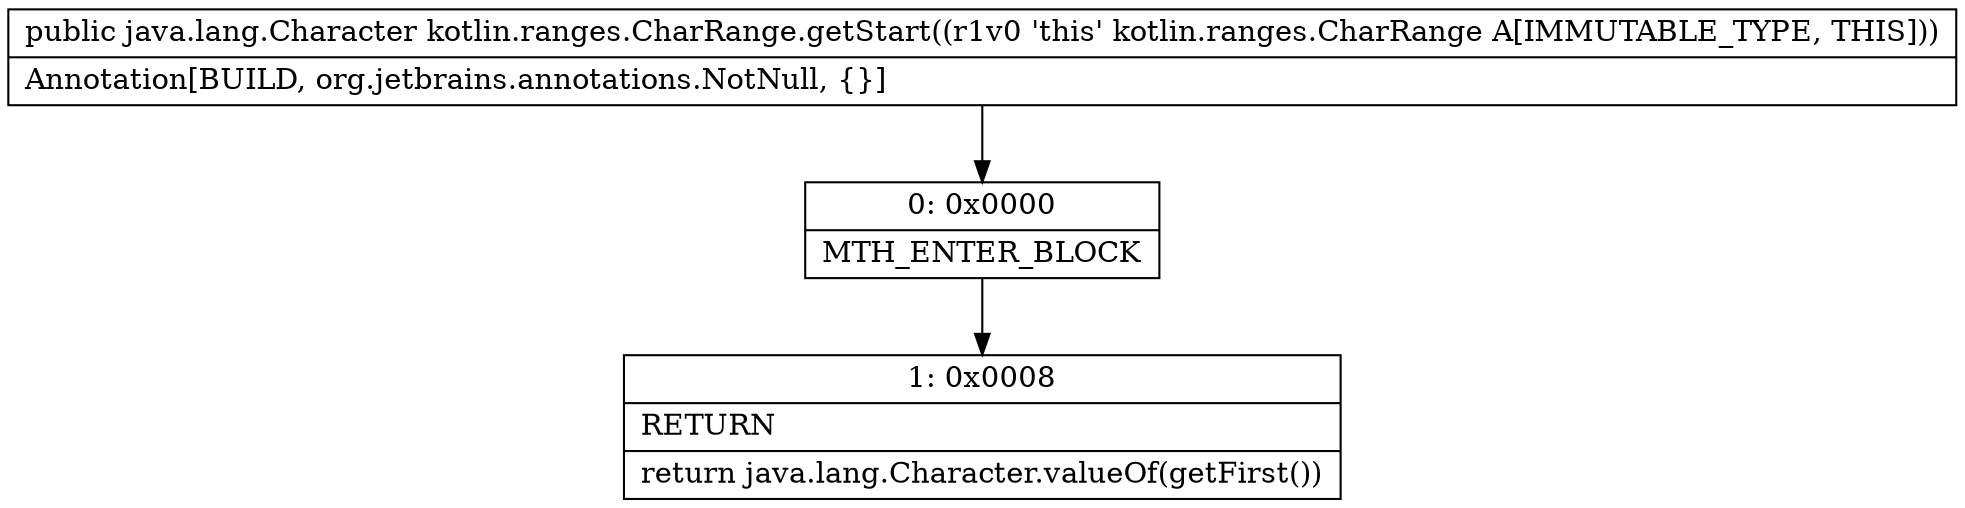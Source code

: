digraph "CFG forkotlin.ranges.CharRange.getStart()Ljava\/lang\/Character;" {
Node_0 [shape=record,label="{0\:\ 0x0000|MTH_ENTER_BLOCK\l}"];
Node_1 [shape=record,label="{1\:\ 0x0008|RETURN\l|return java.lang.Character.valueOf(getFirst())\l}"];
MethodNode[shape=record,label="{public java.lang.Character kotlin.ranges.CharRange.getStart((r1v0 'this' kotlin.ranges.CharRange A[IMMUTABLE_TYPE, THIS]))  | Annotation[BUILD, org.jetbrains.annotations.NotNull, \{\}]\l}"];
MethodNode -> Node_0;
Node_0 -> Node_1;
}

